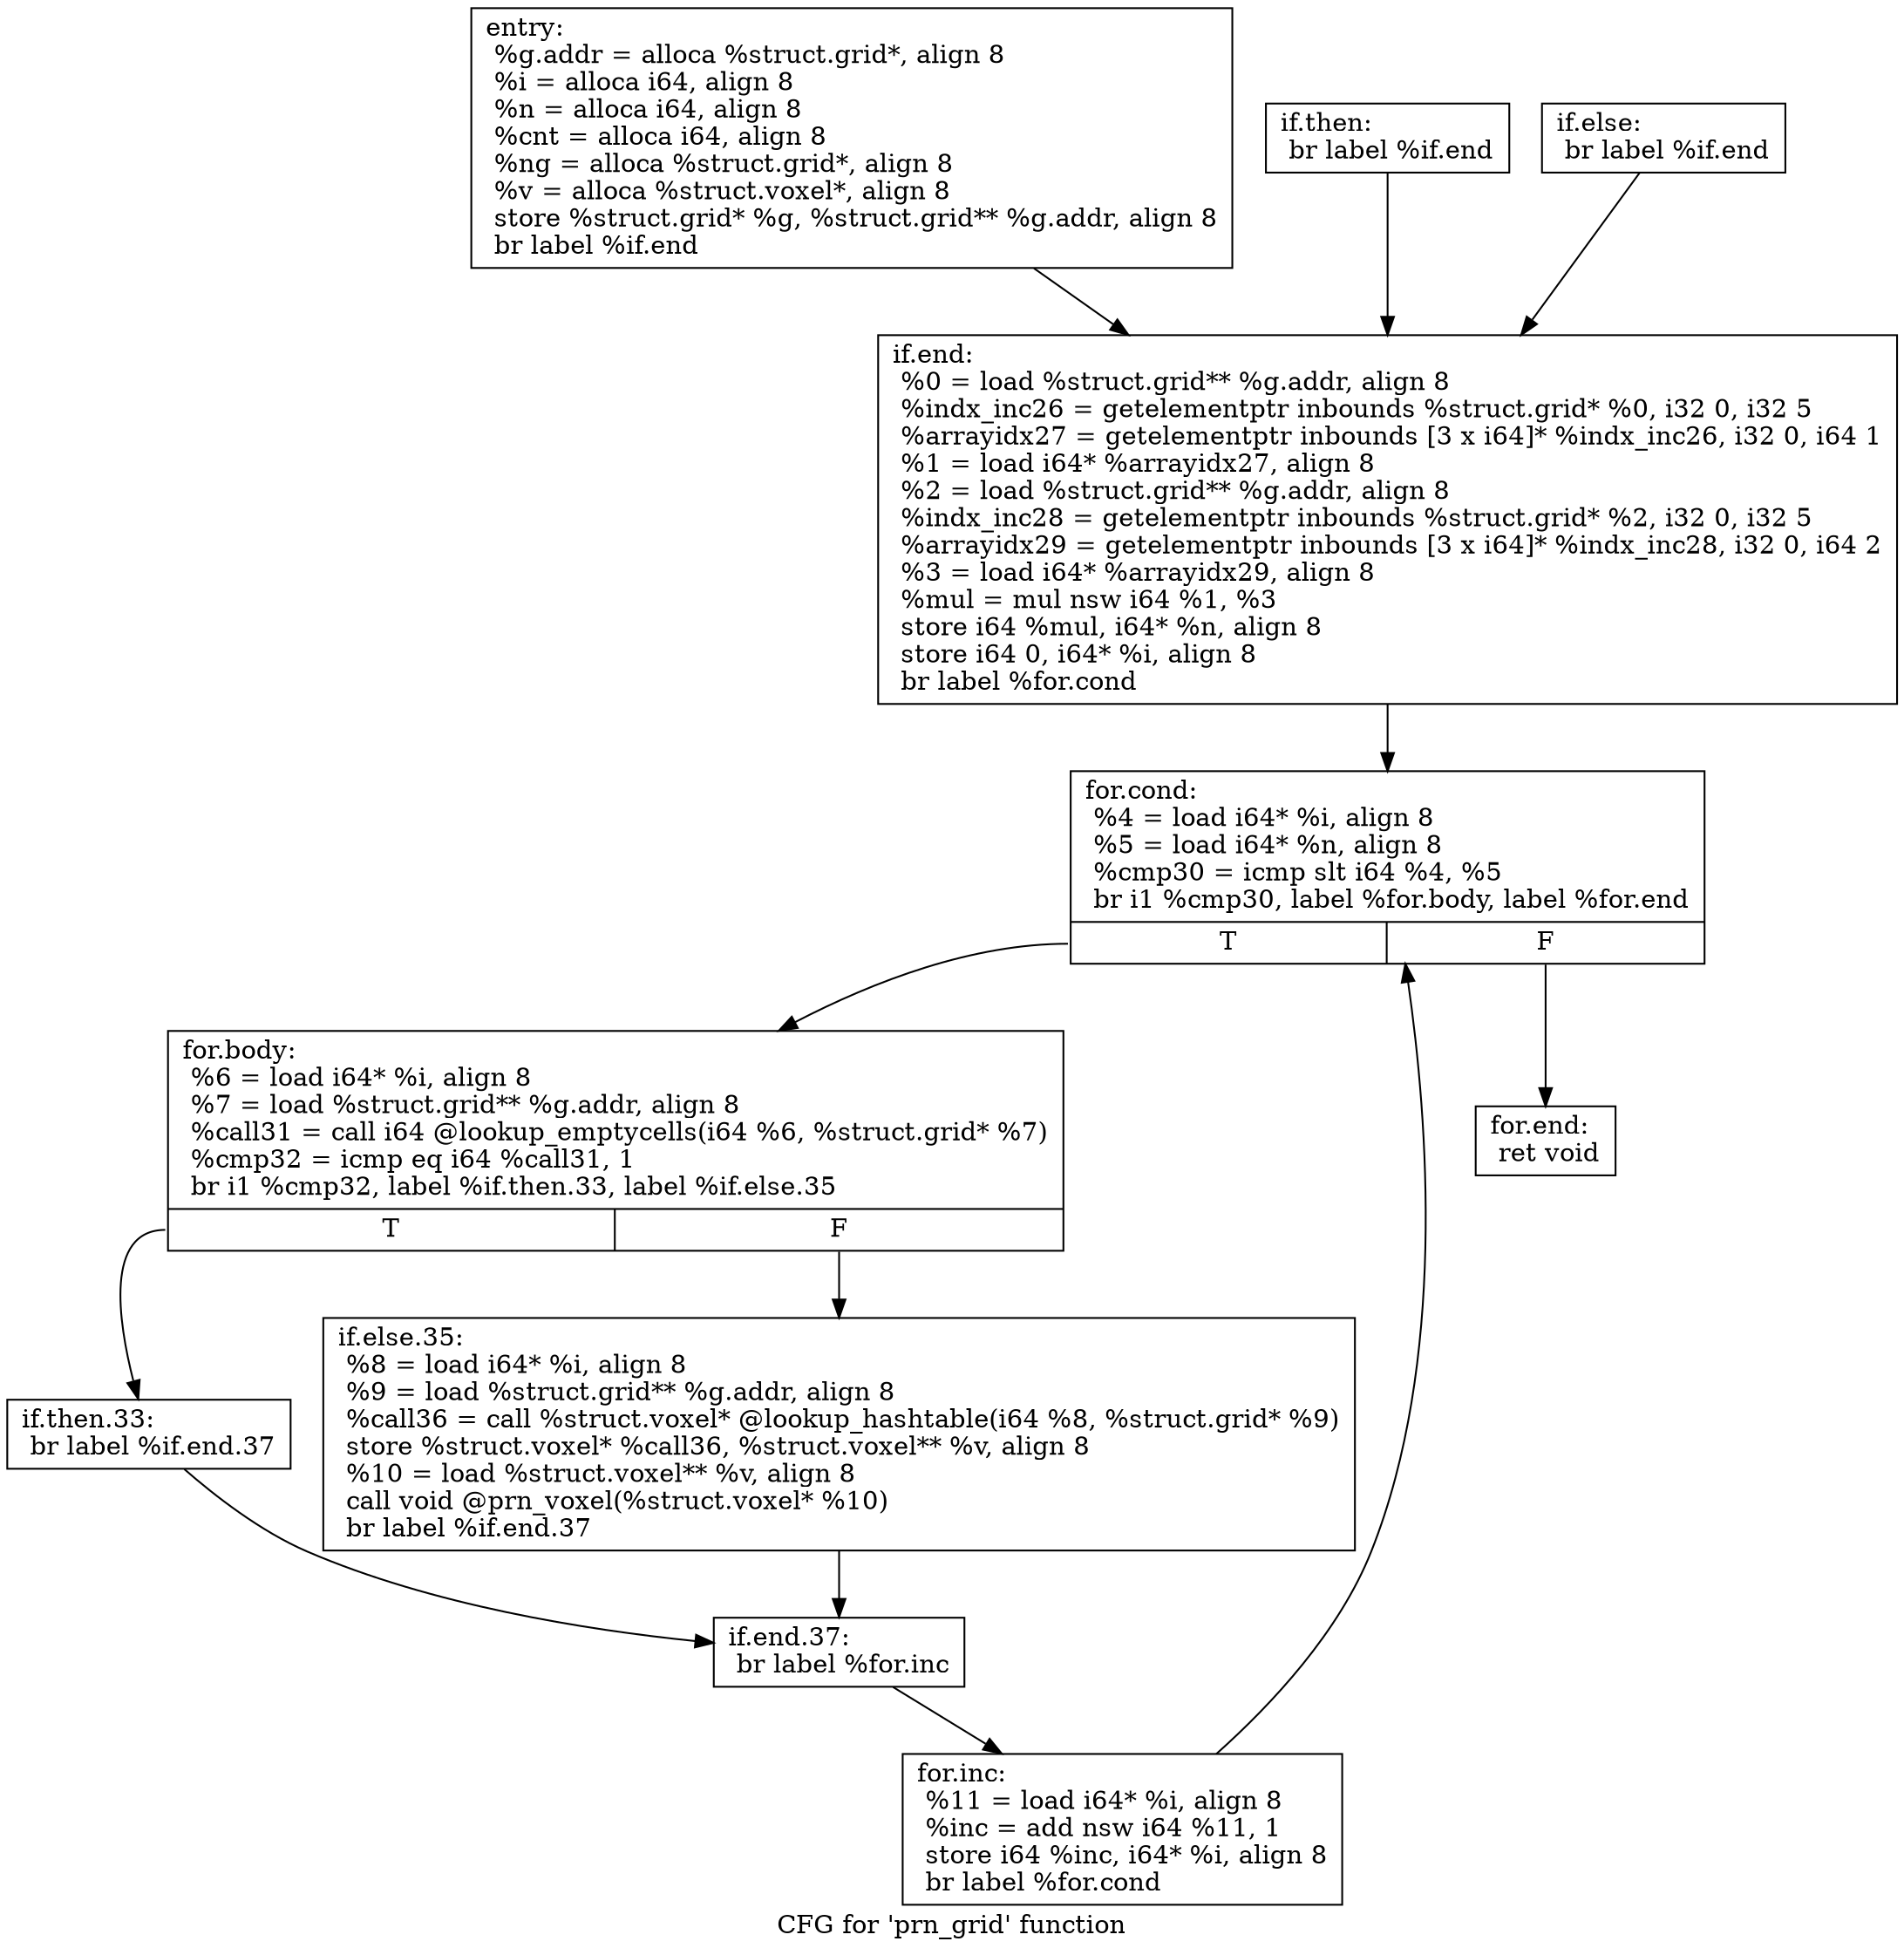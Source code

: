 digraph "CFG for 'prn_grid' function" {
	label="CFG for 'prn_grid' function";

	Node0x5f23e30 [shape=record,label="{entry:\l  %g.addr = alloca %struct.grid*, align 8\l  %i = alloca i64, align 8\l  %n = alloca i64, align 8\l  %cnt = alloca i64, align 8\l  %ng = alloca %struct.grid*, align 8\l  %v = alloca %struct.voxel*, align 8\l  store %struct.grid* %g, %struct.grid** %g.addr, align 8\l  br label %if.end\l}"];
	Node0x5f23e30 -> Node0x5f60150;
	Node0x5f600b0 [shape=record,label="{if.then:                                          \l  br label %if.end\l}"];
	Node0x5f600b0 -> Node0x5f60150;
	Node0x5f60100 [shape=record,label="{if.else:                                          \l  br label %if.end\l}"];
	Node0x5f60100 -> Node0x5f60150;
	Node0x5f60150 [shape=record,label="{if.end:                                           \l  %0 = load %struct.grid** %g.addr, align 8\l  %indx_inc26 = getelementptr inbounds %struct.grid* %0, i32 0, i32 5\l  %arrayidx27 = getelementptr inbounds [3 x i64]* %indx_inc26, i32 0, i64 1\l  %1 = load i64* %arrayidx27, align 8\l  %2 = load %struct.grid** %g.addr, align 8\l  %indx_inc28 = getelementptr inbounds %struct.grid* %2, i32 0, i32 5\l  %arrayidx29 = getelementptr inbounds [3 x i64]* %indx_inc28, i32 0, i64 2\l  %3 = load i64* %arrayidx29, align 8\l  %mul = mul nsw i64 %1, %3\l  store i64 %mul, i64* %n, align 8\l  store i64 0, i64* %i, align 8\l  br label %for.cond\l}"];
	Node0x5f60150 -> Node0x5f601a0;
	Node0x5f601a0 [shape=record,label="{for.cond:                                         \l  %4 = load i64* %i, align 8\l  %5 = load i64* %n, align 8\l  %cmp30 = icmp slt i64 %4, %5\l  br i1 %cmp30, label %for.body, label %for.end\l|{<s0>T|<s1>F}}"];
	Node0x5f601a0:s0 -> Node0x5f601f0;
	Node0x5f601a0:s1 -> Node0x5f60380;
	Node0x5f601f0 [shape=record,label="{for.body:                                         \l  %6 = load i64* %i, align 8\l  %7 = load %struct.grid** %g.addr, align 8\l  %call31 = call i64 @lookup_emptycells(i64 %6, %struct.grid* %7)\l  %cmp32 = icmp eq i64 %call31, 1\l  br i1 %cmp32, label %if.then.33, label %if.else.35\l|{<s0>T|<s1>F}}"];
	Node0x5f601f0:s0 -> Node0x5f60240;
	Node0x5f601f0:s1 -> Node0x5f60290;
	Node0x5f60240 [shape=record,label="{if.then.33:                                       \l  br label %if.end.37\l}"];
	Node0x5f60240 -> Node0x5f602e0;
	Node0x5f60290 [shape=record,label="{if.else.35:                                       \l  %8 = load i64* %i, align 8\l  %9 = load %struct.grid** %g.addr, align 8\l  %call36 = call %struct.voxel* @lookup_hashtable(i64 %8, %struct.grid* %9)\l  store %struct.voxel* %call36, %struct.voxel** %v, align 8\l  %10 = load %struct.voxel** %v, align 8\l  call void @prn_voxel(%struct.voxel* %10)\l  br label %if.end.37\l}"];
	Node0x5f60290 -> Node0x5f602e0;
	Node0x5f602e0 [shape=record,label="{if.end.37:                                        \l  br label %for.inc\l}"];
	Node0x5f602e0 -> Node0x5f60330;
	Node0x5f60330 [shape=record,label="{for.inc:                                          \l  %11 = load i64* %i, align 8\l  %inc = add nsw i64 %11, 1\l  store i64 %inc, i64* %i, align 8\l  br label %for.cond\l}"];
	Node0x5f60330 -> Node0x5f601a0;
	Node0x5f60380 [shape=record,label="{for.end:                                          \l  ret void\l}"];
}
